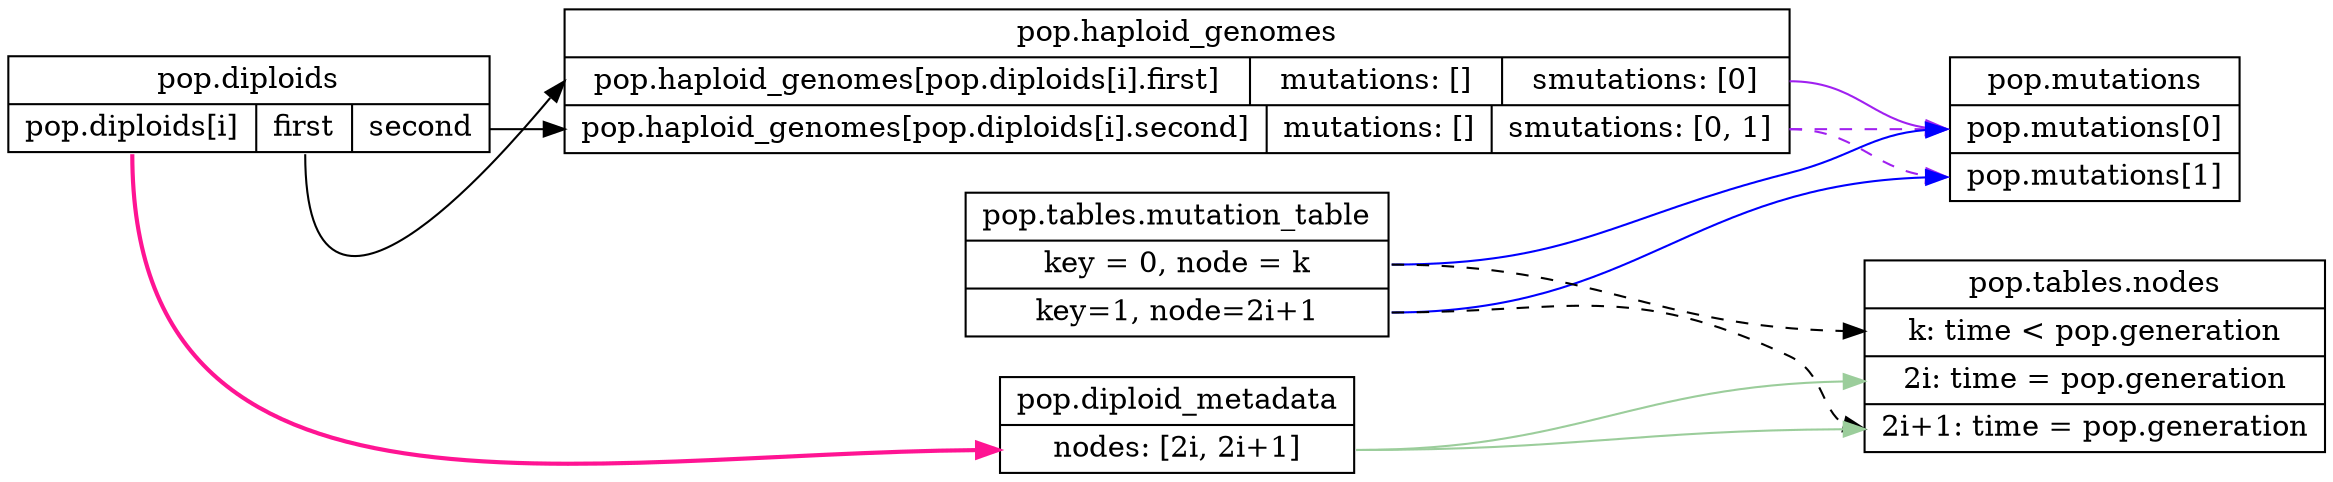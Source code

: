 digraph g {
    graph [
     dpi = 150;
     fontsize = 36;
     rankdir = LR;
    ]
    node [shape="record"]
    "diploids" [
        label="pop.diploids|{<d0>pop.diploids[i]\n|<f0>first|<f1>second}"
    ];

    "genomes" [ 
        label = "pop.haploid_genomes|{<g0>pop.haploid_genomes[pop.diploids[i].first]|mutations: []|<m0>smutations:
        [0]}|{<g1>pop.haploid_genomes[pop.diploids[i].second]|mutations: []|<m1>smutations: [0, 1]}"
    ]
    
    "mutations" [
        label = "pop.mutations|<m0>pop.mutations[0]|<m1>pop.mutations[1]"
    ]

    "mutation_table" [
        label = "<mt>pop.tables.mutation_table|<r0>key = 0, node = k|<r1>key=1, node=2i+1"
    ]

    "node_table" [
        label = "pop.tables.nodes|<k>k: time \< pop.generation|<n0>2i: time = pop.generation|<n1>2i+1: time = pop.generation"
    ]

    "metadata" [
        label = "pop.diploid_metadata|<f0>nodes: [2i, 2i+1]"
    ]

    "diploids":d0 -> "metadata":f0 [color="deeppink", penwidth=2]
    "diploids":f0 -> "genomes":g0
    "diploids":f1 -> "genomes":g1
    "genomes":m0 -> "mutations":m0 [color="purple"]
    "genomes":m1 -> "mutations":m0 [color="purple", style="dashed"]
    "genomes":m1 -> "mutations":m1 [color="purple", style="dashed"]
    "mutation_table":r0 -> "node_table":k [style="dashed"]
    "mutation_table":r1 -> "node_table":n1 [style="dashed"]
    "mutation_table":r0 -> "mutations":m0 [color="blue"]
    "mutation_table":r1 -> "mutations":m1 [color="blue"]
    "metadata":f0 -> "node_table":n0 [color="darkseagreen3"]
    "metadata":f0 -> "node_table":n1 [color="darkseagreen3"]
}
